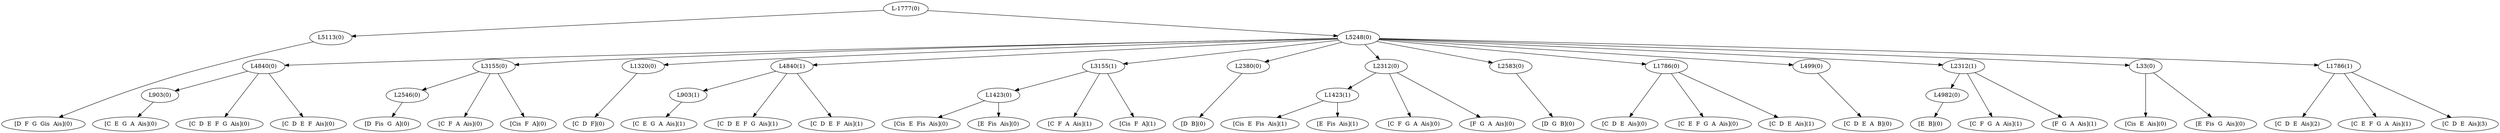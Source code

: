 digraph sample{
"L5113(0)"->"[D  F  G  Gis  Ais](0)"
"L903(0)"->"[C  E  G  A  Ais](0)"
"L4840(0)"->"[C  D  E  F  G  Ais](0)"
"L4840(0)"->"[C  D  E  F  Ais](0)"
"L4840(0)"->"L903(0)"
"L2546(0)"->"[D  Fis  G  A](0)"
"L3155(0)"->"[C  F  A  Ais](0)"
"L3155(0)"->"L2546(0)"
"L3155(0)"->"[Cis  F  A](0)"
"L1320(0)"->"[C  D  F](0)"
"L903(1)"->"[C  E  G  A  Ais](1)"
"L4840(1)"->"[C  D  E  F  G  Ais](1)"
"L4840(1)"->"[C  D  E  F  Ais](1)"
"L4840(1)"->"L903(1)"
"L1423(0)"->"[Cis  E  Fis  Ais](0)"
"L1423(0)"->"[E  Fis  Ais](0)"
"L3155(1)"->"[C  F  A  Ais](1)"
"L3155(1)"->"L1423(0)"
"L3155(1)"->"[Cis  F  A](1)"
"L2380(0)"->"[D  B](0)"
"L1423(1)"->"[Cis  E  Fis  Ais](1)"
"L1423(1)"->"[E  Fis  Ais](1)"
"L2312(0)"->"[C  F  G  A  Ais](0)"
"L2312(0)"->"L1423(1)"
"L2312(0)"->"[F  G  A  Ais](0)"
"L2583(0)"->"[D  G  B](0)"
"L1786(0)"->"[C  D  E  Ais](0)"
"L1786(0)"->"[C  E  F  G  A  Ais](0)"
"L1786(0)"->"[C  D  E  Ais](1)"
"L499(0)"->"[C  D  E  A  B](0)"
"L4982(0)"->"[E  B](0)"
"L2312(1)"->"[C  F  G  A  Ais](1)"
"L2312(1)"->"L4982(0)"
"L2312(1)"->"[F  G  A  Ais](1)"
"L33(0)"->"[Cis  E  Ais](0)"
"L33(0)"->"[E  Fis  G  Ais](0)"
"L1786(1)"->"[C  D  E  Ais](2)"
"L1786(1)"->"[C  E  F  G  A  Ais](1)"
"L1786(1)"->"[C  D  E  Ais](3)"
"L5248(0)"->"L4840(0)"
"L5248(0)"->"L3155(0)"
"L5248(0)"->"L1320(0)"
"L5248(0)"->"L4840(1)"
"L5248(0)"->"L3155(1)"
"L5248(0)"->"L2380(0)"
"L5248(0)"->"L2312(0)"
"L5248(0)"->"L2583(0)"
"L5248(0)"->"L1786(0)"
"L5248(0)"->"L499(0)"
"L5248(0)"->"L2312(1)"
"L5248(0)"->"L33(0)"
"L5248(0)"->"L1786(1)"
"L-1777(0)"->"L5113(0)"
"L-1777(0)"->"L5248(0)"
{rank = min; "L-1777(0)"}
{rank = same; "L5113(0)"; "L5248(0)";}
{rank = same; "L4840(0)"; "L3155(0)"; "L1320(0)"; "L4840(1)"; "L3155(1)"; "L2380(0)"; "L2312(0)"; "L2583(0)"; "L1786(0)"; "L499(0)"; "L2312(1)"; "L33(0)"; "L1786(1)";}
{rank = same; "L903(0)"; "L2546(0)"; "L903(1)"; "L1423(0)"; "L1423(1)"; "L4982(0)";}
{rank = max; "[C  D  E  A  B](0)"; "[C  D  E  Ais](0)"; "[C  D  E  Ais](1)"; "[C  D  E  Ais](2)"; "[C  D  E  Ais](3)"; "[C  D  E  F  Ais](0)"; "[C  D  E  F  Ais](1)"; "[C  D  E  F  G  Ais](0)"; "[C  D  E  F  G  Ais](1)"; "[C  D  F](0)"; "[C  E  F  G  A  Ais](0)"; "[C  E  F  G  A  Ais](1)"; "[C  E  G  A  Ais](0)"; "[C  E  G  A  Ais](1)"; "[C  F  A  Ais](0)"; "[C  F  A  Ais](1)"; "[C  F  G  A  Ais](0)"; "[C  F  G  A  Ais](1)"; "[Cis  E  Ais](0)"; "[Cis  E  Fis  Ais](0)"; "[Cis  E  Fis  Ais](1)"; "[Cis  F  A](0)"; "[Cis  F  A](1)"; "[D  B](0)"; "[D  F  G  Gis  Ais](0)"; "[D  Fis  G  A](0)"; "[D  G  B](0)"; "[E  B](0)"; "[E  Fis  Ais](0)"; "[E  Fis  Ais](1)"; "[E  Fis  G  Ais](0)"; "[F  G  A  Ais](0)"; "[F  G  A  Ais](1)";}
}